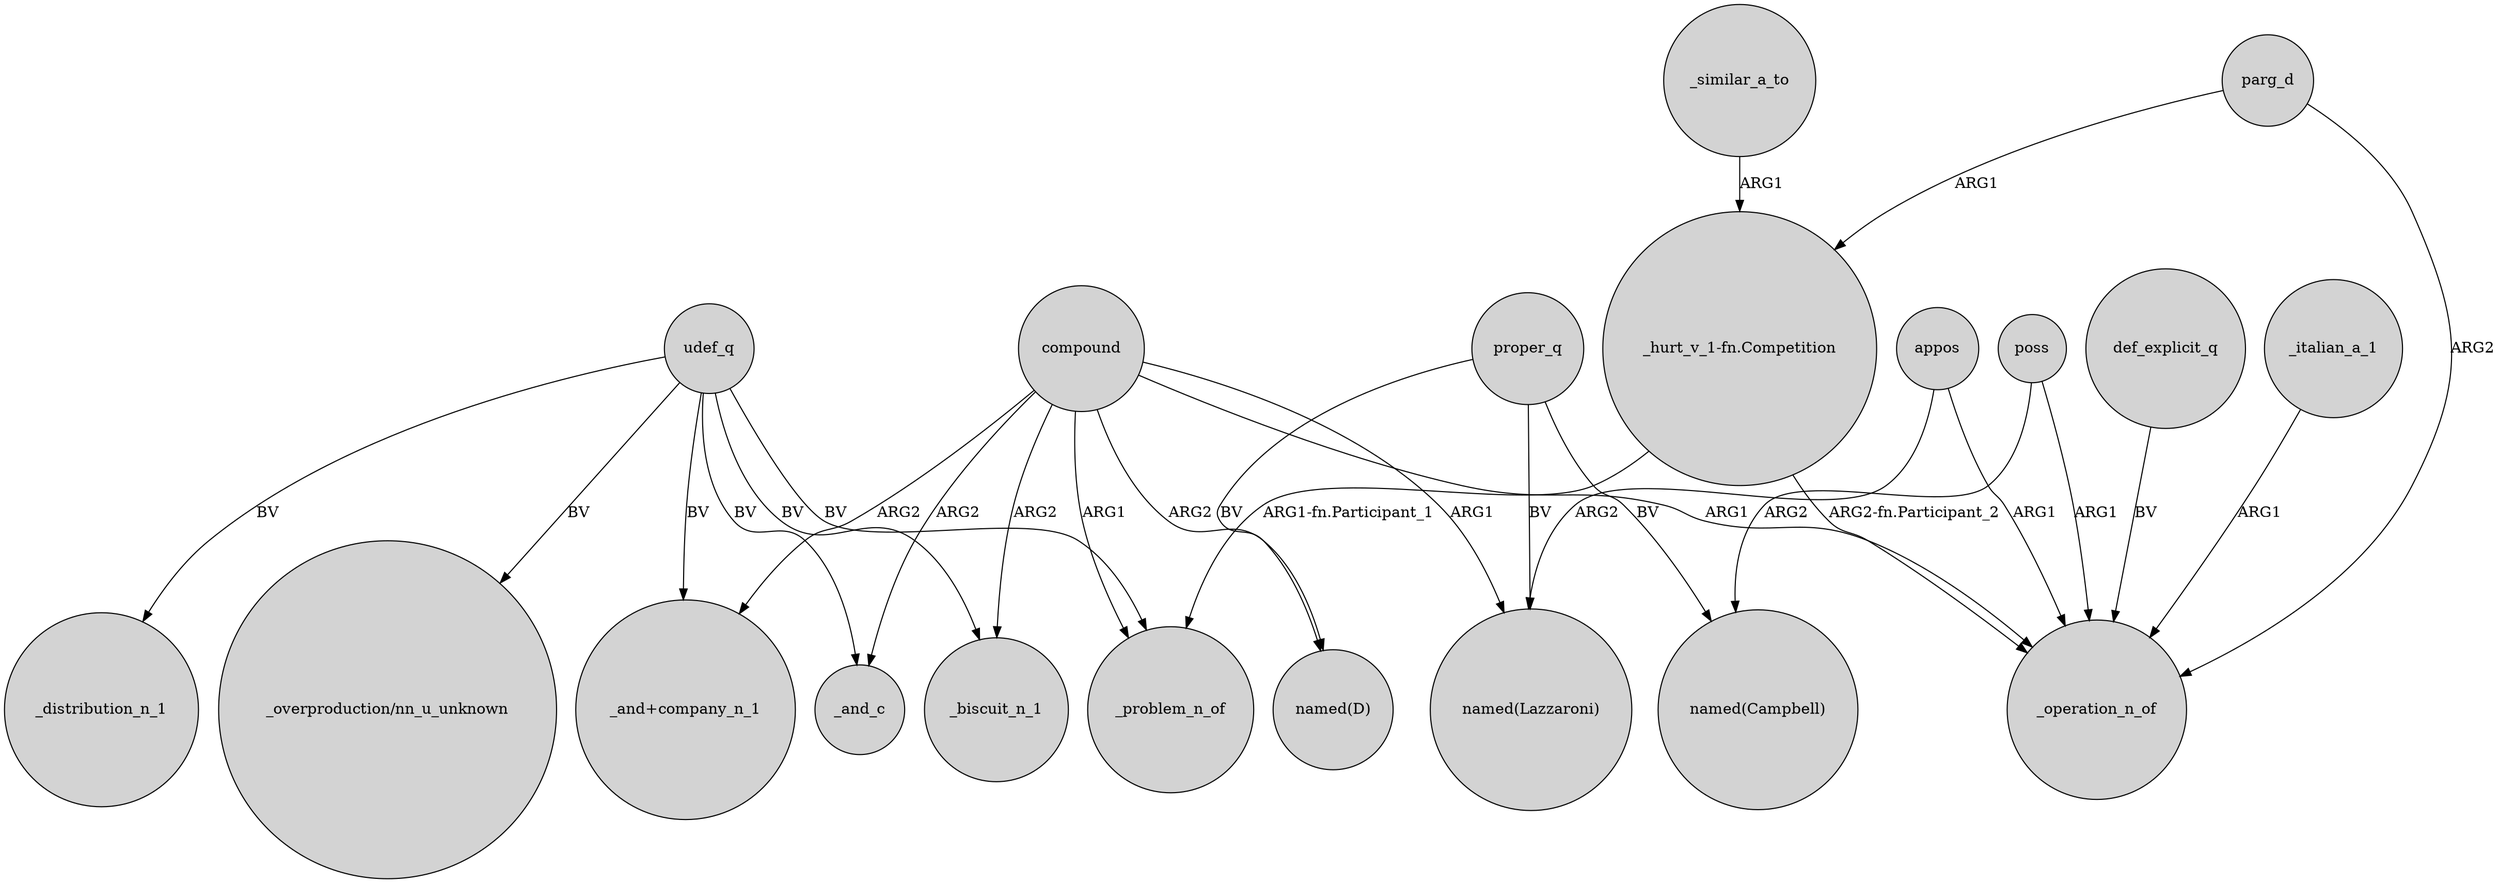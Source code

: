 digraph {
	node [shape=circle style=filled]
	udef_q -> _problem_n_of [label=BV]
	compound -> "_and+company_n_1" [label=ARG2]
	compound -> "named(D)" [label=ARG2]
	poss -> _operation_n_of [label=ARG1]
	compound -> _problem_n_of [label=ARG1]
	compound -> _operation_n_of [label=ARG1]
	udef_q -> _and_c [label=BV]
	compound -> _and_c [label=ARG2]
	parg_d -> "_hurt_v_1-fn.Competition" [label=ARG1]
	udef_q -> _distribution_n_1 [label=BV]
	proper_q -> "named(D)" [label=BV]
	"_hurt_v_1-fn.Competition" -> _problem_n_of [label="ARG1-fn.Participant_1"]
	proper_q -> "named(Campbell)" [label=BV]
	_italian_a_1 -> _operation_n_of [label=ARG1]
	"_hurt_v_1-fn.Competition" -> _operation_n_of [label="ARG2-fn.Participant_2"]
	appos -> "named(Lazzaroni)" [label=ARG2]
	proper_q -> "named(Lazzaroni)" [label=BV]
	udef_q -> "_overproduction/nn_u_unknown" [label=BV]
	compound -> "named(Lazzaroni)" [label=ARG1]
	appos -> _operation_n_of [label=ARG1]
	def_explicit_q -> _operation_n_of [label=BV]
	udef_q -> "_and+company_n_1" [label=BV]
	parg_d -> _operation_n_of [label=ARG2]
	udef_q -> _biscuit_n_1 [label=BV]
	_similar_a_to -> "_hurt_v_1-fn.Competition" [label=ARG1]
	compound -> _biscuit_n_1 [label=ARG2]
	poss -> "named(Campbell)" [label=ARG2]
}
